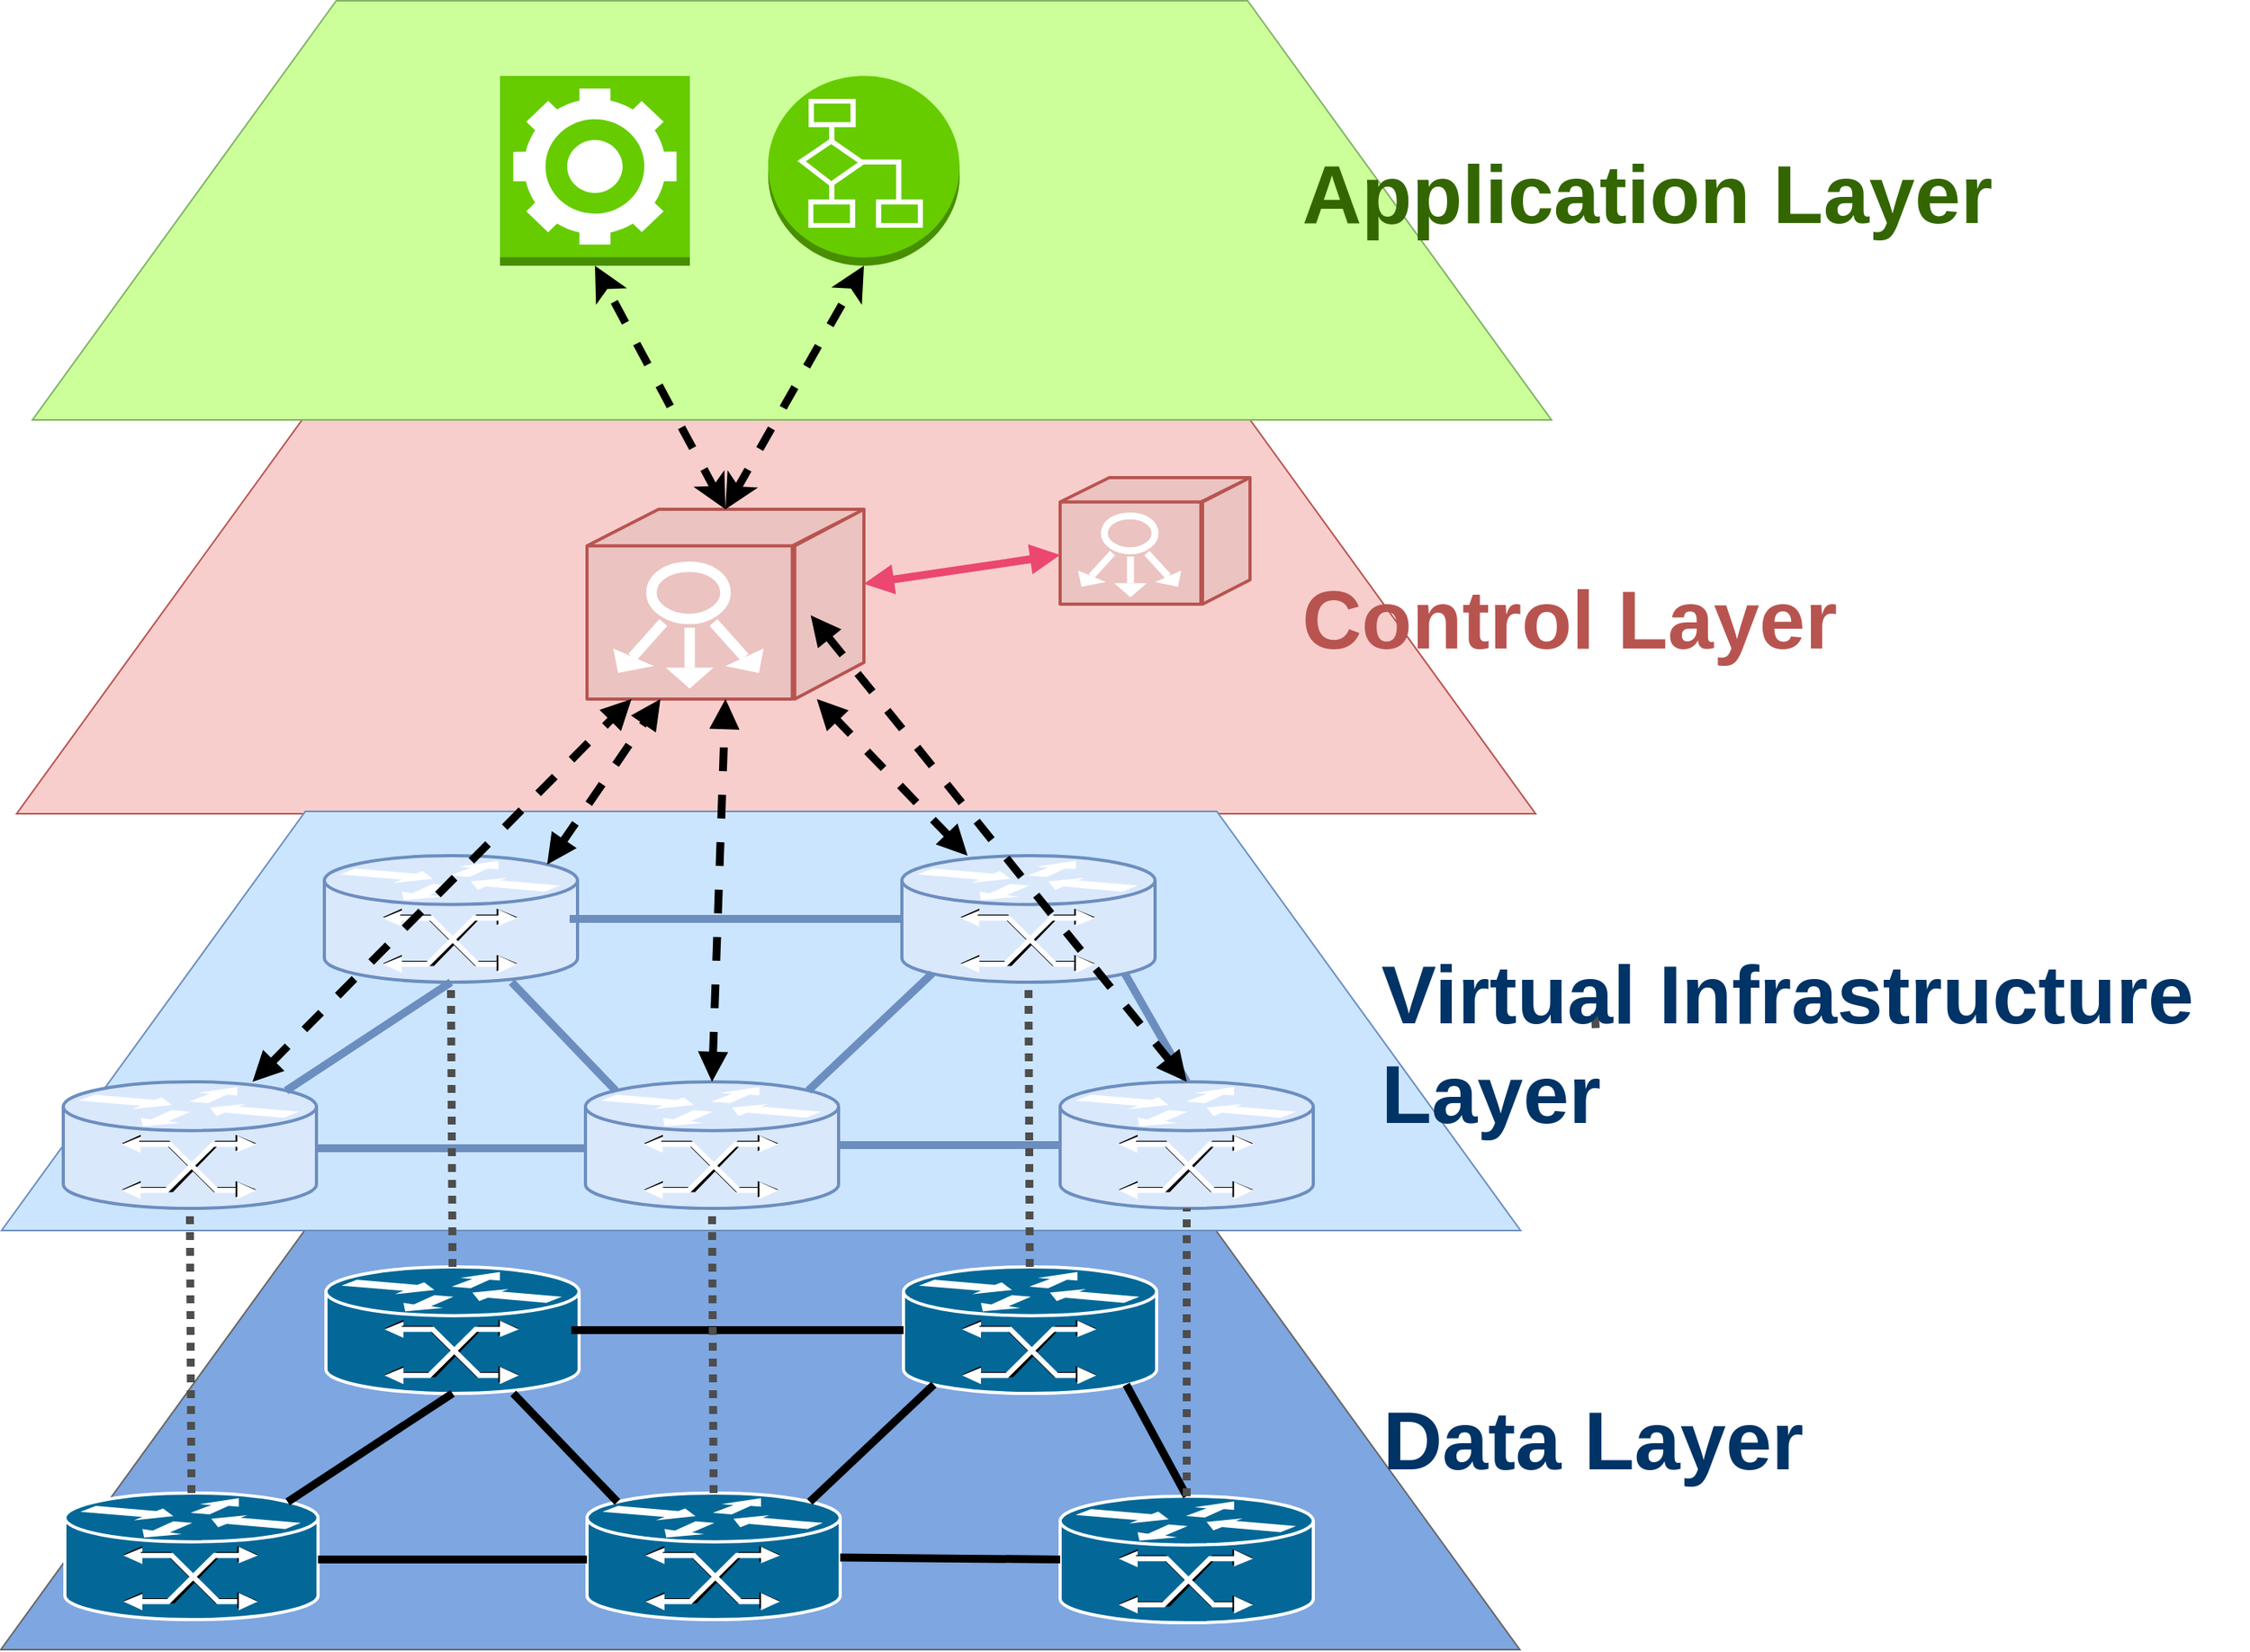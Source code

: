 <mxfile version="10.6.7" type="github"><diagram name="Page-1" id="aaaa8250-4180-3840-79b5-4cada1eebb92"><mxGraphModel dx="1938" dy="1243" grid="1" gridSize="10" guides="1" tooltips="1" connect="1" arrows="1" fold="1" page="1" pageScale="1" pageWidth="1500" pageHeight="1300" background="#ffffff" math="0" shadow="0"><root><mxCell id="0"/><mxCell id="1" parent="0"/><mxCell id="13vu3C7MT-C51qX-YByA-66" value="" style="shape=trapezoid;perimeter=trapezoidPerimeter;whiteSpace=wrap;html=1;strokeColor=#B85450;fillColor=#f8cecc;" vertex="1" parent="1"><mxGeometry x="19.5" y="348.5" width="960" height="265" as="geometry"/></mxCell><mxCell id="13vu3C7MT-C51qX-YByA-68" value="" style="shape=trapezoid;perimeter=trapezoidPerimeter;whiteSpace=wrap;html=1;strokeColor=#666666;fillColor=#7EA6E0;fontColor=#333333;" vertex="1" parent="1"><mxGeometry x="9.5" y="877" width="960" height="265" as="geometry"/></mxCell><mxCell id="13vu3C7MT-C51qX-YByA-67" value="" style="shape=trapezoid;perimeter=trapezoidPerimeter;whiteSpace=wrap;html=1;strokeColor=#82b366;fillColor=#CCFF99;" vertex="1" parent="1"><mxGeometry x="29.5" y="99.5" width="960" height="265" as="geometry"/></mxCell><mxCell id="13vu3C7MT-C51qX-YByA-65" value="" style="shape=trapezoid;perimeter=trapezoidPerimeter;whiteSpace=wrap;html=1;strokeColor=#6c8ebf;fillColor=#CCE5FF;" vertex="1" parent="1"><mxGeometry x="10" y="612" width="960" height="265" as="geometry"/></mxCell><mxCell id="13vu3C7MT-C51qX-YByA-2" value="" style="shape=mxgraph.cisco.switches.mgx_8000_multiservice_switch;html=1;pointerEvents=1;dashed=0;fillColor=#036897;strokeColor=#ffffff;strokeWidth=2;verticalLabelPosition=bottom;verticalAlign=top;align=center;outlineConnect=0;" vertex="1" parent="1"><mxGeometry x="380" y="1043" width="160" height="80" as="geometry"/></mxCell><mxCell id="13vu3C7MT-C51qX-YByA-3" value="" style="shape=mxgraph.cisco.switches.mgx_8000_multiservice_switch;html=1;pointerEvents=1;dashed=0;fillColor=#036897;strokeColor=#ffffff;strokeWidth=2;verticalLabelPosition=bottom;verticalAlign=top;align=center;outlineConnect=0;" vertex="1" parent="1"><mxGeometry x="50" y="1043" width="160" height="80" as="geometry"/></mxCell><mxCell id="13vu3C7MT-C51qX-YByA-4" value="" style="shape=mxgraph.cisco.switches.mgx_8000_multiservice_switch;html=1;pointerEvents=1;dashed=0;fillColor=#036897;strokeColor=#ffffff;strokeWidth=2;verticalLabelPosition=bottom;verticalAlign=top;align=center;outlineConnect=0;" vertex="1" parent="1"><mxGeometry x="580" y="900" width="160" height="80" as="geometry"/></mxCell><mxCell id="13vu3C7MT-C51qX-YByA-5" value="" style="shape=mxgraph.cisco.switches.mgx_8000_multiservice_switch;html=1;pointerEvents=1;dashed=0;fillColor=#036897;strokeColor=#ffffff;strokeWidth=2;verticalLabelPosition=bottom;verticalAlign=top;align=center;outlineConnect=0;" vertex="1" parent="1"><mxGeometry x="215" y="900" width="160" height="80" as="geometry"/></mxCell><mxCell id="13vu3C7MT-C51qX-YByA-6" value="" style="shape=mxgraph.cisco.switches.mgx_8000_multiservice_switch;html=1;pointerEvents=1;dashed=0;fillColor=#036897;strokeColor=#ffffff;strokeWidth=2;verticalLabelPosition=bottom;verticalAlign=top;align=center;outlineConnect=0;" vertex="1" parent="1"><mxGeometry x="679" y="1045" width="160" height="80" as="geometry"/></mxCell><mxCell id="13vu3C7MT-C51qX-YByA-7" value="" style="endArrow=none;html=1;startArrow=none;startFill=0;endFill=0;entryX=0;entryY=0.5;entryDx=0;entryDy=0;entryPerimeter=0;strokeWidth=5;" edge="1" parent="1" source="13vu3C7MT-C51qX-YByA-2" target="13vu3C7MT-C51qX-YByA-6"><mxGeometry width="100" height="100" relative="1" as="geometry"><mxPoint x="540" y="1183" as="sourcePoint"/><mxPoint x="681.421" y="1083" as="targetPoint"/></mxGeometry></mxCell><mxCell id="13vu3C7MT-C51qX-YByA-8" value="" style="endArrow=none;html=1;startArrow=none;startFill=0;endFill=0;entryX=0;entryY=0.5;entryDx=0;entryDy=0;entryPerimeter=0;strokeWidth=5;" edge="1" parent="1"><mxGeometry width="100" height="100" relative="1" as="geometry"><mxPoint x="210" y="1085" as="sourcePoint"/><mxPoint x="380" y="1085" as="targetPoint"/></mxGeometry></mxCell><mxCell id="13vu3C7MT-C51qX-YByA-9" value="" style="endArrow=none;html=1;startArrow=none;startFill=0;endFill=0;entryX=0;entryY=0.5;entryDx=0;entryDy=0;entryPerimeter=0;strokeWidth=5;" edge="1" parent="1" target="13vu3C7MT-C51qX-YByA-4"><mxGeometry width="100" height="100" relative="1" as="geometry"><mxPoint x="370" y="940" as="sourcePoint"/><mxPoint x="540" y="940" as="targetPoint"/></mxGeometry></mxCell><mxCell id="13vu3C7MT-C51qX-YByA-18" value="" style="endArrow=none;html=1;startArrow=none;startFill=0;endFill=0;entryX=0.5;entryY=0;entryDx=0;entryDy=0;entryPerimeter=0;strokeWidth=5;exitX=0.88;exitY=0.93;exitDx=0;exitDy=0;exitPerimeter=0;" edge="1" parent="1" source="13vu3C7MT-C51qX-YByA-4" target="13vu3C7MT-C51qX-YByA-6"><mxGeometry width="100" height="100" relative="1" as="geometry"><mxPoint x="380" y="950" as="sourcePoint"/><mxPoint x="589.5" y="950" as="targetPoint"/></mxGeometry></mxCell><mxCell id="13vu3C7MT-C51qX-YByA-19" value="" style="endArrow=none;html=1;startArrow=none;startFill=0;endFill=0;entryX=0.88;entryY=0.07;entryDx=0;entryDy=0;entryPerimeter=0;strokeWidth=5;exitX=0.12;exitY=0.93;exitDx=0;exitDy=0;exitPerimeter=0;" edge="1" parent="1" source="13vu3C7MT-C51qX-YByA-4" target="13vu3C7MT-C51qX-YByA-2"><mxGeometry width="100" height="100" relative="1" as="geometry"><mxPoint x="749.5" y="950" as="sourcePoint"/><mxPoint x="829.5" y="1055" as="targetPoint"/></mxGeometry></mxCell><mxCell id="13vu3C7MT-C51qX-YByA-20" value="" style="endArrow=none;html=1;startArrow=none;startFill=0;endFill=0;entryX=0.88;entryY=0.07;entryDx=0;entryDy=0;entryPerimeter=0;strokeWidth=5;exitX=0.5;exitY=1;exitDx=0;exitDy=0;exitPerimeter=0;" edge="1" parent="1" source="13vu3C7MT-C51qX-YByA-5" target="13vu3C7MT-C51qX-YByA-3"><mxGeometry width="100" height="100" relative="1" as="geometry"><mxPoint x="732" y="985" as="sourcePoint"/><mxPoint x="769.5" y="1060" as="targetPoint"/></mxGeometry></mxCell><mxCell id="13vu3C7MT-C51qX-YByA-21" value="" style="endArrow=none;html=1;startArrow=none;startFill=0;endFill=0;entryX=0.12;entryY=0.07;entryDx=0;entryDy=0;entryPerimeter=0;strokeWidth=5;" edge="1" parent="1" source="13vu3C7MT-C51qX-YByA-5" target="13vu3C7MT-C51qX-YByA-2"><mxGeometry width="100" height="100" relative="1" as="geometry"><mxPoint x="304.5" y="990" as="sourcePoint"/><mxPoint x="202" y="1057.5" as="targetPoint"/></mxGeometry></mxCell><mxCell id="13vu3C7MT-C51qX-YByA-24" value="" style="shape=mxgraph.cisco.switches.mgx_8000_multiservice_switch;html=1;pointerEvents=1;dashed=0;fillColor=#dae8fc;strokeColor=#6c8ebf;strokeWidth=2;verticalLabelPosition=bottom;verticalAlign=top;align=center;outlineConnect=0;" vertex="1" parent="1"><mxGeometry x="379" y="783" width="160" height="80" as="geometry"/></mxCell><mxCell id="13vu3C7MT-C51qX-YByA-25" value="" style="shape=mxgraph.cisco.switches.mgx_8000_multiservice_switch;html=1;pointerEvents=1;dashed=0;fillColor=#dae8fc;strokeColor=#6c8ebf;strokeWidth=2;verticalLabelPosition=bottom;verticalAlign=top;align=center;outlineConnect=0;" vertex="1" parent="1"><mxGeometry x="49" y="783" width="160" height="80" as="geometry"/></mxCell><mxCell id="13vu3C7MT-C51qX-YByA-26" value="" style="shape=mxgraph.cisco.switches.mgx_8000_multiservice_switch;html=1;pointerEvents=1;dashed=0;fillColor=#dae8fc;strokeColor=#6c8ebf;strokeWidth=2;verticalLabelPosition=bottom;verticalAlign=top;align=center;outlineConnect=0;" vertex="1" parent="1"><mxGeometry x="579" y="640" width="160" height="80" as="geometry"/></mxCell><mxCell id="13vu3C7MT-C51qX-YByA-27" value="" style="shape=mxgraph.cisco.switches.mgx_8000_multiservice_switch;html=1;pointerEvents=1;dashed=0;fillColor=#dae8fc;strokeColor=#6c8ebf;strokeWidth=2;verticalLabelPosition=bottom;verticalAlign=top;align=center;outlineConnect=0;" vertex="1" parent="1"><mxGeometry x="214" y="640" width="160" height="80" as="geometry"/></mxCell><mxCell id="13vu3C7MT-C51qX-YByA-28" value="" style="shape=mxgraph.cisco.switches.mgx_8000_multiservice_switch;html=1;pointerEvents=1;dashed=0;fillColor=#dae8fc;strokeColor=#6c8ebf;strokeWidth=2;verticalLabelPosition=bottom;verticalAlign=top;align=center;outlineConnect=0;" vertex="1" parent="1"><mxGeometry x="679" y="783" width="160" height="80" as="geometry"/></mxCell><mxCell id="13vu3C7MT-C51qX-YByA-29" value="" style="endArrow=none;html=1;startArrow=none;startFill=0;endFill=0;entryX=0;entryY=0.5;entryDx=0;entryDy=0;entryPerimeter=0;strokeWidth=5;fillColor=#dae8fc;strokeColor=#6c8ebf;" edge="1" parent="1" source="13vu3C7MT-C51qX-YByA-24" target="13vu3C7MT-C51qX-YByA-28"><mxGeometry width="100" height="100" relative="1" as="geometry"><mxPoint x="539" y="923" as="sourcePoint"/><mxPoint x="680.421" y="823" as="targetPoint"/></mxGeometry></mxCell><mxCell id="13vu3C7MT-C51qX-YByA-30" value="" style="endArrow=none;html=1;startArrow=none;startFill=0;endFill=0;entryX=0;entryY=0.5;entryDx=0;entryDy=0;entryPerimeter=0;strokeWidth=5;fillColor=#dae8fc;strokeColor=#6c8ebf;" edge="1" parent="1"><mxGeometry width="100" height="100" relative="1" as="geometry"><mxPoint x="209" y="825" as="sourcePoint"/><mxPoint x="379" y="825" as="targetPoint"/></mxGeometry></mxCell><mxCell id="13vu3C7MT-C51qX-YByA-31" value="" style="endArrow=none;html=1;startArrow=none;startFill=0;endFill=0;entryX=0;entryY=0.5;entryDx=0;entryDy=0;entryPerimeter=0;strokeWidth=5;fillColor=#dae8fc;strokeColor=#6c8ebf;" edge="1" parent="1" target="13vu3C7MT-C51qX-YByA-26"><mxGeometry width="100" height="100" relative="1" as="geometry"><mxPoint x="369" y="680" as="sourcePoint"/><mxPoint x="539" y="680" as="targetPoint"/></mxGeometry></mxCell><mxCell id="13vu3C7MT-C51qX-YByA-32" value="" style="endArrow=none;html=1;startArrow=none;startFill=0;endFill=0;entryX=0.5;entryY=0;entryDx=0;entryDy=0;entryPerimeter=0;strokeWidth=5;exitX=0.88;exitY=0.93;exitDx=0;exitDy=0;exitPerimeter=0;fillColor=#dae8fc;strokeColor=#6c8ebf;" edge="1" parent="1" source="13vu3C7MT-C51qX-YByA-26" target="13vu3C7MT-C51qX-YByA-28"><mxGeometry width="100" height="100" relative="1" as="geometry"><mxPoint x="379" y="690" as="sourcePoint"/><mxPoint x="588.5" y="690" as="targetPoint"/></mxGeometry></mxCell><mxCell id="13vu3C7MT-C51qX-YByA-33" value="" style="endArrow=none;html=1;startArrow=none;startFill=0;endFill=0;entryX=0.88;entryY=0.07;entryDx=0;entryDy=0;entryPerimeter=0;strokeWidth=5;exitX=0.12;exitY=0.93;exitDx=0;exitDy=0;exitPerimeter=0;fillColor=#dae8fc;strokeColor=#6c8ebf;" edge="1" parent="1" source="13vu3C7MT-C51qX-YByA-26" target="13vu3C7MT-C51qX-YByA-24"><mxGeometry width="100" height="100" relative="1" as="geometry"><mxPoint x="748.5" y="690" as="sourcePoint"/><mxPoint x="828.5" y="795" as="targetPoint"/></mxGeometry></mxCell><mxCell id="13vu3C7MT-C51qX-YByA-34" value="" style="endArrow=none;html=1;startArrow=none;startFill=0;endFill=0;entryX=0.88;entryY=0.07;entryDx=0;entryDy=0;entryPerimeter=0;strokeWidth=5;exitX=0.5;exitY=1;exitDx=0;exitDy=0;exitPerimeter=0;fillColor=#dae8fc;strokeColor=#6c8ebf;" edge="1" parent="1" source="13vu3C7MT-C51qX-YByA-27" target="13vu3C7MT-C51qX-YByA-25"><mxGeometry width="100" height="100" relative="1" as="geometry"><mxPoint x="731" y="725" as="sourcePoint"/><mxPoint x="768.5" y="800" as="targetPoint"/></mxGeometry></mxCell><mxCell id="13vu3C7MT-C51qX-YByA-35" value="" style="endArrow=none;html=1;startArrow=none;startFill=0;endFill=0;entryX=0.12;entryY=0.07;entryDx=0;entryDy=0;entryPerimeter=0;strokeWidth=5;fillColor=#dae8fc;strokeColor=#6c8ebf;" edge="1" parent="1" source="13vu3C7MT-C51qX-YByA-27" target="13vu3C7MT-C51qX-YByA-24"><mxGeometry width="100" height="100" relative="1" as="geometry"><mxPoint x="303.5" y="730" as="sourcePoint"/><mxPoint x="201" y="797.5" as="targetPoint"/></mxGeometry></mxCell><mxCell id="13vu3C7MT-C51qX-YByA-36" value="" style="endArrow=none;html=1;startArrow=none;startFill=0;endFill=0;strokeColor=#4D4D4D;dashed=1;dashPattern=1 1;fillColor=#f5f5f5;strokeWidth=5;entryX=0.5;entryY=1;entryDx=0;entryDy=0;entryPerimeter=0;exitX=0.5;exitY=0;exitDx=0;exitDy=0;exitPerimeter=0;" edge="1" parent="1" source="13vu3C7MT-C51qX-YByA-6" target="13vu3C7MT-C51qX-YByA-28"><mxGeometry width="100" height="100" relative="1" as="geometry"><mxPoint x="1080" y="998" as="sourcePoint"/><mxPoint x="1180" y="898" as="targetPoint"/></mxGeometry></mxCell><mxCell id="13vu3C7MT-C51qX-YByA-37" value="" style="endArrow=none;html=1;startArrow=none;startFill=0;endFill=0;strokeColor=#4D4D4D;dashed=1;dashPattern=1 1;fillColor=#f5f5f5;strokeWidth=5;entryX=0.5;entryY=1;entryDx=0;entryDy=0;entryPerimeter=0;" edge="1" parent="1" source="13vu3C7MT-C51qX-YByA-4" target="13vu3C7MT-C51qX-YByA-26"><mxGeometry width="100" height="100" relative="1" as="geometry"><mxPoint x="829.5" y="1055" as="sourcePoint"/><mxPoint x="829.5" y="875" as="targetPoint"/></mxGeometry></mxCell><mxCell id="13vu3C7MT-C51qX-YByA-38" value="" style="endArrow=none;html=1;startArrow=none;startFill=0;endFill=0;strokeColor=#4D4D4D;dashed=1;dashPattern=1 1;fillColor=#f5f5f5;strokeWidth=5;entryX=0.5;entryY=1;entryDx=0;entryDy=0;entryPerimeter=0;exitX=0.5;exitY=0;exitDx=0;exitDy=0;exitPerimeter=0;" edge="1" parent="1" source="13vu3C7MT-C51qX-YByA-5" target="13vu3C7MT-C51qX-YByA-27"><mxGeometry width="100" height="100" relative="1" as="geometry"><mxPoint x="669.909" y="910" as="sourcePoint"/><mxPoint x="669.5" y="730" as="targetPoint"/></mxGeometry></mxCell><mxCell id="13vu3C7MT-C51qX-YByA-39" value="" style="endArrow=none;html=1;startArrow=none;startFill=0;endFill=0;strokeColor=#4D4D4D;dashed=1;dashPattern=1 1;fillColor=#f5f5f5;strokeWidth=5;entryX=0.5;entryY=1;entryDx=0;entryDy=0;entryPerimeter=0;exitX=0.5;exitY=0;exitDx=0;exitDy=0;exitPerimeter=0;" edge="1" parent="1" source="13vu3C7MT-C51qX-YByA-2" target="13vu3C7MT-C51qX-YByA-24"><mxGeometry width="100" height="100" relative="1" as="geometry"><mxPoint x="304.5" y="910" as="sourcePoint"/><mxPoint x="304.5" y="730" as="targetPoint"/></mxGeometry></mxCell><mxCell id="13vu3C7MT-C51qX-YByA-40" value="" style="endArrow=none;html=1;startArrow=none;startFill=0;endFill=0;strokeColor=#4D4D4D;dashed=1;dashPattern=1 1;fillColor=#f5f5f5;strokeWidth=5;entryX=0.5;entryY=1;entryDx=0;entryDy=0;entryPerimeter=0;exitX=0.5;exitY=0;exitDx=0;exitDy=0;exitPerimeter=0;" edge="1" parent="1" source="13vu3C7MT-C51qX-YByA-3" target="13vu3C7MT-C51qX-YByA-25"><mxGeometry width="100" height="100" relative="1" as="geometry"><mxPoint x="469.5" y="1052.5" as="sourcePoint"/><mxPoint x="469.5" y="872.5" as="targetPoint"/></mxGeometry></mxCell><mxCell id="13vu3C7MT-C51qX-YByA-42" value="" style="shape=mxgraph.cisco.controllers_and_modules.system_controller;html=1;pointerEvents=1;dashed=0;fillColor=#EBC3C1;strokeColor=#b85450;strokeWidth=2;verticalLabelPosition=bottom;verticalAlign=top;align=center;outlineConnect=0;" vertex="1" parent="1"><mxGeometry x="380" y="421" width="175" height="120" as="geometry"/></mxCell><mxCell id="13vu3C7MT-C51qX-YByA-43" value="" style="shape=mxgraph.cisco.controllers_and_modules.system_controller;html=1;pointerEvents=1;dashed=0;fillColor=#EBC3C1;strokeColor=#b85450;strokeWidth=2;verticalLabelPosition=bottom;verticalAlign=top;align=center;outlineConnect=0;" vertex="1" parent="1"><mxGeometry x="679" y="401" width="120" height="80" as="geometry"/></mxCell><mxCell id="13vu3C7MT-C51qX-YByA-44" value="" style="endArrow=block;html=1;startArrow=block;startFill=1;endFill=1;dashed=1;strokeColor=#000000;strokeWidth=5;exitX=0.88;exitY=0.07;exitDx=0;exitDy=0;exitPerimeter=0;" edge="1" parent="1" source="13vu3C7MT-C51qX-YByA-27" target="13vu3C7MT-C51qX-YByA-42"><mxGeometry width="100" height="100" relative="1" as="geometry"><mxPoint x="190" y="548" as="sourcePoint"/><mxPoint x="290" y="448" as="targetPoint"/></mxGeometry></mxCell><mxCell id="13vu3C7MT-C51qX-YByA-45" value="" style="endArrow=block;html=1;startArrow=block;startFill=1;endFill=1;dashed=1;strokeColor=#000000;strokeWidth=5;exitX=0.5;exitY=0;exitDx=0;exitDy=0;exitPerimeter=0;entryX=0.5;entryY=1;entryDx=0;entryDy=0;entryPerimeter=0;" edge="1" parent="1" source="13vu3C7MT-C51qX-YByA-24" target="13vu3C7MT-C51qX-YByA-42"><mxGeometry width="100" height="100" relative="1" as="geometry"><mxPoint x="304.5" y="650" as="sourcePoint"/><mxPoint x="430.743" y="488" as="targetPoint"/></mxGeometry></mxCell><mxCell id="13vu3C7MT-C51qX-YByA-46" value="" style="endArrow=block;html=1;startArrow=block;startFill=1;endFill=1;dashed=1;strokeColor=#000000;strokeWidth=5;" edge="1" parent="1" source="13vu3C7MT-C51qX-YByA-25" target="13vu3C7MT-C51qX-YByA-42"><mxGeometry width="100" height="100" relative="1" as="geometry"><mxPoint x="469.5" y="792.5" as="sourcePoint"/><mxPoint x="477" y="487.5" as="targetPoint"/></mxGeometry></mxCell><mxCell id="13vu3C7MT-C51qX-YByA-47" value="" style="endArrow=block;html=1;startArrow=block;startFill=1;endFill=1;dashed=1;strokeColor=#000000;strokeWidth=5;" edge="1" parent="1" source="13vu3C7MT-C51qX-YByA-26" target="13vu3C7MT-C51qX-YByA-42"><mxGeometry width="100" height="100" relative="1" as="geometry"><mxPoint x="469.5" y="792.5" as="sourcePoint"/><mxPoint x="477" y="487.5" as="targetPoint"/></mxGeometry></mxCell><mxCell id="13vu3C7MT-C51qX-YByA-48" value="" style="endArrow=block;html=1;startArrow=block;startFill=1;endFill=1;dashed=1;strokeColor=#000000;strokeWidth=5;exitX=0.5;exitY=0;exitDx=0;exitDy=0;exitPerimeter=0;" edge="1" parent="1" source="13vu3C7MT-C51qX-YByA-28"><mxGeometry width="100" height="100" relative="1" as="geometry"><mxPoint x="639.763" y="650" as="sourcePoint"/><mxPoint x="521.355" y="488" as="targetPoint"/></mxGeometry></mxCell><mxCell id="13vu3C7MT-C51qX-YByA-49" value="" style="endArrow=block;html=1;startArrow=block;startFill=1;endFill=1;strokeColor=#EB4770;strokeWidth=5;" edge="1" parent="1" source="13vu3C7MT-C51qX-YByA-42" target="13vu3C7MT-C51qX-YByA-43"><mxGeometry width="100" height="100" relative="1" as="geometry"><mxPoint x="50" y="1248" as="sourcePoint"/><mxPoint x="150" y="1148" as="targetPoint"/></mxGeometry></mxCell><mxCell id="13vu3C7MT-C51qX-YByA-54" value="" style="outlineConnect=0;dashed=0;verticalLabelPosition=bottom;verticalAlign=top;align=center;html=1;shape=mxgraph.aws3.worker;fillColor=#66CC00;strokeColor=#82b366;" vertex="1" parent="1"><mxGeometry x="325" y="147" width="120" height="120" as="geometry"/></mxCell><mxCell id="13vu3C7MT-C51qX-YByA-55" value="" style="outlineConnect=0;dashed=0;verticalLabelPosition=bottom;verticalAlign=top;align=center;html=1;shape=mxgraph.aws3.decider;fillColor=#66CC00;strokeColor=#82b366;" vertex="1" parent="1"><mxGeometry x="494.5" y="147" width="121" height="120" as="geometry"/></mxCell><mxCell id="13vu3C7MT-C51qX-YByA-56" value="" style="endArrow=classic;startArrow=classic;html=1;strokeColor=#000000;strokeWidth=5;entryX=0.5;entryY=1;entryDx=0;entryDy=0;entryPerimeter=0;exitX=0.5;exitY=0;exitDx=0;exitDy=0;exitPerimeter=0;dashed=1;" edge="1" parent="1" source="13vu3C7MT-C51qX-YByA-42" target="13vu3C7MT-C51qX-YByA-55"><mxGeometry width="50" height="50" relative="1" as="geometry"><mxPoint x="170" y="348" as="sourcePoint"/><mxPoint x="220" y="298" as="targetPoint"/></mxGeometry></mxCell><mxCell id="13vu3C7MT-C51qX-YByA-57" value="" style="endArrow=classic;startArrow=classic;html=1;strokeColor=#000000;strokeWidth=5;entryX=0.5;entryY=1;entryDx=0;entryDy=0;entryPerimeter=0;exitX=0.5;exitY=0;exitDx=0;exitDy=0;exitPerimeter=0;dashed=1;" edge="1" parent="1" source="13vu3C7MT-C51qX-YByA-42" target="13vu3C7MT-C51qX-YByA-54"><mxGeometry width="50" height="50" relative="1" as="geometry"><mxPoint x="477" y="367.5" as="sourcePoint"/><mxPoint x="589.5" y="197.5" as="targetPoint"/></mxGeometry></mxCell><mxCell id="13vu3C7MT-C51qX-YByA-69" value="&lt;div align=&quot;left&quot;&gt;&lt;font style=&quot;font-size: 52px&quot; color=&quot;#B85450&quot;&gt;Control Layer&lt;/font&gt;&lt;br&gt;&lt;/div&gt;" style="text;html=1;strokeColor=none;fillColor=none;align=left;verticalAlign=middle;whiteSpace=wrap;rounded=0;fontStyle=1" vertex="1" parent="1"><mxGeometry x="830" y="481" width="360" height="20" as="geometry"/></mxCell><mxCell id="13vu3C7MT-C51qX-YByA-70" value="&lt;font style=&quot;font-size: 52px&quot; color=&quot;#336600&quot;&gt;Application Layer&lt;br&gt;&lt;/font&gt;" style="text;html=1;strokeColor=none;fillColor=none;align=left;verticalAlign=middle;whiteSpace=wrap;rounded=0;fontStyle=1" vertex="1" parent="1"><mxGeometry x="830" y="212" width="461" height="20" as="geometry"/></mxCell><mxCell id="13vu3C7MT-C51qX-YByA-73" value="&lt;font style=&quot;font-size: 52px&quot; color=&quot;#003366&quot;&gt;Data Layer&lt;br&gt;&lt;/font&gt;" style="text;html=1;strokeColor=none;fillColor=none;align=left;verticalAlign=middle;whiteSpace=wrap;rounded=0;fontStyle=1" vertex="1" parent="1"><mxGeometry x="880.5" y="999.5" width="360" height="20" as="geometry"/></mxCell><mxCell id="13vu3C7MT-C51qX-YByA-75" style="edgeStyle=orthogonalEdgeStyle;rounded=0;orthogonalLoop=1;jettySize=auto;html=1;exitX=0.25;exitY=0;exitDx=0;exitDy=0;dashed=1;startArrow=none;startFill=0;endArrow=none;endFill=0;strokeColor=#4D4D4D;strokeWidth=5;" edge="1" parent="1" source="13vu3C7MT-C51qX-YByA-74"><mxGeometry relative="1" as="geometry"><mxPoint x="1017" y="740" as="targetPoint"/></mxGeometry></mxCell><mxCell id="13vu3C7MT-C51qX-YByA-74" value="&lt;font style=&quot;font-size: 52px&quot; color=&quot;#003366&quot;&gt;Virtual Infrastructure Layer&lt;br&gt;&lt;/font&gt;" style="text;html=1;strokeColor=none;fillColor=none;align=left;verticalAlign=middle;whiteSpace=wrap;rounded=0;fontStyle=1" vertex="1" parent="1"><mxGeometry x="880" y="749" width="550" height="20" as="geometry"/></mxCell></root></mxGraphModel></diagram></mxfile>